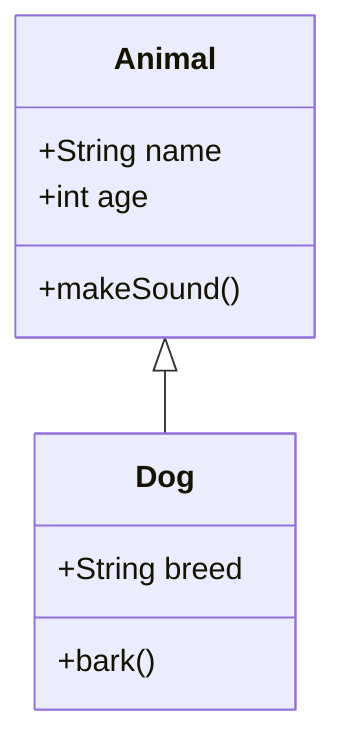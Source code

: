 classDiagram
    class Animal {
        +String name
        +int age
        +makeSound()
    }
    class Dog {
        +String breed
        +bark()
    }
    Animal <|-- Dog
